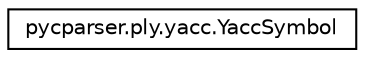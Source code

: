 digraph "Graphical Class Hierarchy"
{
 // LATEX_PDF_SIZE
  edge [fontname="Helvetica",fontsize="10",labelfontname="Helvetica",labelfontsize="10"];
  node [fontname="Helvetica",fontsize="10",shape=record];
  rankdir="LR";
  Node0 [label="pycparser.ply.yacc.YaccSymbol",height=0.2,width=0.4,color="black", fillcolor="white", style="filled",URL="$classpycparser_1_1ply_1_1yacc_1_1YaccSymbol.html",tooltip=" "];
}

